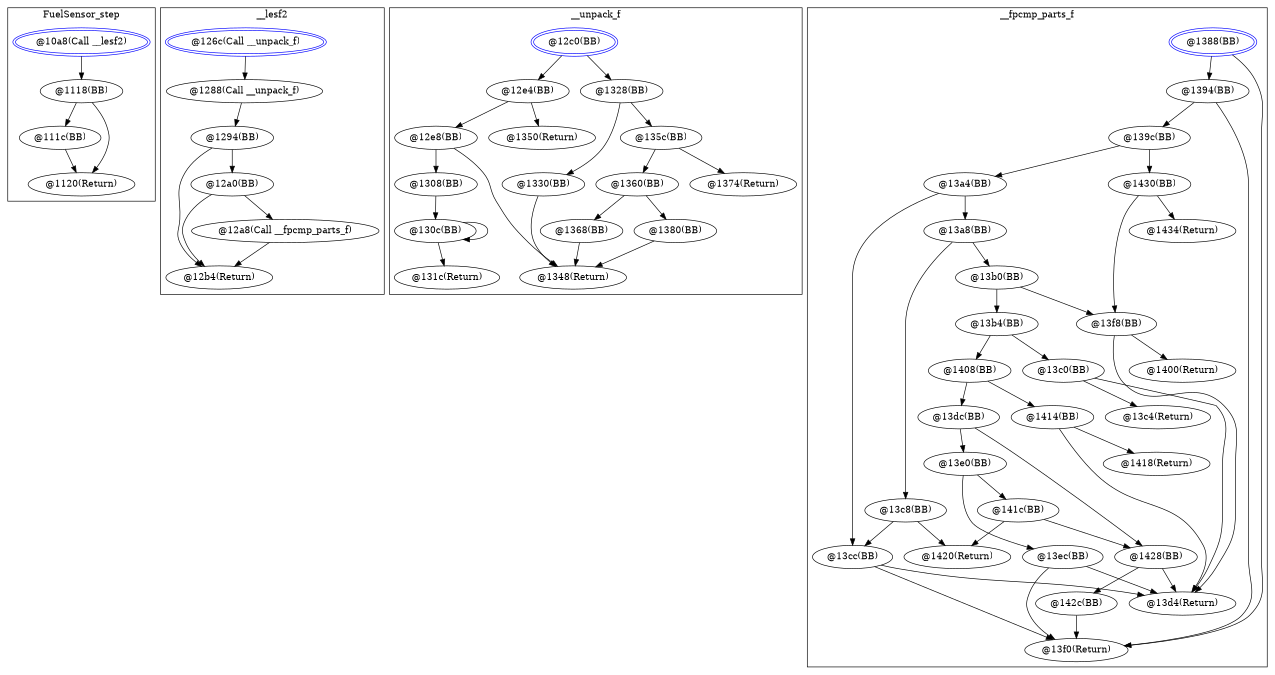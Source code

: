 digraph d {
size="8.5,7";

subgraph cluster_FuelSensor_step {
	graph [label = "FuelSensor_step"];
	node_10a8 [peripheries=2]
	node_10a8 [label = "@10a8(Call __lesf2)", color=blue];
	node_1118 [label = "@1118(BB)"];
	node_111c [label = "@111c(BB)"];
	node_1120 [label = "@1120(Return)"];
}
node_10a8 -> node_1118;
node_1118 -> node_1120;
node_1118 -> node_111c;
node_111c -> node_1120;

subgraph cluster___lesf2 {
	graph [label = "__lesf2"];
	node_126c [peripheries=2]
	node_126c [label = "@126c(Call __unpack_f)", color=blue];
	node_1288 [label = "@1288(Call __unpack_f)"];
	node_1294 [label = "@1294(BB)"];
	node_12a0 [label = "@12a0(BB)"];
	node_12a8 [label = "@12a8(Call __fpcmp_parts_f)"];
	node_12b4 [label = "@12b4(Return)"];
}
node_126c -> node_1288;
node_1288 -> node_1294;
node_1294 -> node_12b4;
node_1294 -> node_12a0;
node_12a0 -> node_12b4;
node_12a0 -> node_12a8;
node_12a8 -> node_12b4;

subgraph cluster___unpack_f {
	graph [label = "__unpack_f"];
	node_12c0 [peripheries=2]
	node_12c0 [label = "@12c0(BB)", color=blue];
	node_12e4 [label = "@12e4(BB)"];
	node_12e8 [label = "@12e8(BB)"];
	node_1308 [label = "@1308(BB)"];
	node_130c [label = "@130c(BB)"];
	node_131c [label = "@131c(Return)"];
	node_1328 [label = "@1328(BB)"];
	node_1330 [label = "@1330(BB)"];
	node_1348 [label = "@1348(Return)"];
	node_1350 [label = "@1350(Return)"];
	node_135c [label = "@135c(BB)"];
	node_1360 [label = "@1360(BB)"];
	node_1368 [label = "@1368(BB)"];
	node_1374 [label = "@1374(Return)"];
	node_1380 [label = "@1380(BB)"];
}
node_12c0 -> node_1328;
node_12c0 -> node_12e4;
node_12e4 -> node_1350;
node_12e4 -> node_12e8;
node_12e8 -> node_1348;
node_12e8 -> node_1308;
node_1308 -> node_130c;
node_130c -> node_130c;
node_130c -> node_131c;
node_1328 -> node_135c;
node_1328 -> node_1330;
node_1330 -> node_1348;
node_135c -> node_1374;
node_135c -> node_1360;
node_1360 -> node_1380;
node_1360 -> node_1368;
node_1368 -> node_1348;
node_1380 -> node_1348;

subgraph cluster___fpcmp_parts_f {
	graph [label = "__fpcmp_parts_f"];
	node_1388 [peripheries=2]
	node_1388 [label = "@1388(BB)", color=blue];
	node_1394 [label = "@1394(BB)"];
	node_139c [label = "@139c(BB)"];
	node_13a4 [label = "@13a4(BB)"];
	node_13a8 [label = "@13a8(BB)"];
	node_13b0 [label = "@13b0(BB)"];
	node_13b4 [label = "@13b4(BB)"];
	node_13c0 [label = "@13c0(BB)"];
	node_13c4 [label = "@13c4(Return)"];
	node_13c8 [label = "@13c8(BB)"];
	node_13cc [label = "@13cc(BB)"];
	node_13d4 [label = "@13d4(Return)"];
	node_13dc [label = "@13dc(BB)"];
	node_13e0 [label = "@13e0(BB)"];
	node_13ec [label = "@13ec(BB)"];
	node_13f0 [label = "@13f0(Return)"];
	node_13f8 [label = "@13f8(BB)"];
	node_1400 [label = "@1400(Return)"];
	node_1408 [label = "@1408(BB)"];
	node_1414 [label = "@1414(BB)"];
	node_1418 [label = "@1418(Return)"];
	node_141c [label = "@141c(BB)"];
	node_1420 [label = "@1420(Return)"];
	node_1428 [label = "@1428(BB)"];
	node_142c [label = "@142c(BB)"];
	node_1430 [label = "@1430(BB)"];
	node_1434 [label = "@1434(Return)"];
}
node_1388 -> node_13f0;
node_1388 -> node_1394;
node_1394 -> node_13f0;
node_1394 -> node_139c;
node_139c -> node_1430;
node_139c -> node_13a4;
node_13a4 -> node_13cc;
node_13a4 -> node_13a8;
node_13a8 -> node_13c8;
node_13a8 -> node_13b0;
node_13b0 -> node_13f8;
node_13b0 -> node_13b4;
node_13b4 -> node_1408;
node_13b4 -> node_13c0;
node_13c0 -> node_13d4;
node_13c0 -> node_13c4;
node_13c8 -> node_1420;
node_13c8 -> node_13cc;
node_13cc -> node_13f0;
node_13cc -> node_13d4;
node_13dc -> node_1428;
node_13dc -> node_13e0;
node_13e0 -> node_141c;
node_13e0 -> node_13ec;
node_13ec -> node_13d4;
node_13ec -> node_13f0;
node_13f8 -> node_13d4;
node_13f8 -> node_1400;
node_1408 -> node_13dc;
node_1408 -> node_1414;
node_1414 -> node_13d4;
node_1414 -> node_1418;
node_141c -> node_1428;
node_141c -> node_1420;
node_1428 -> node_13d4;
node_1428 -> node_142c;
node_142c -> node_13f0;
node_1430 -> node_13f8;
node_1430 -> node_1434;

}
